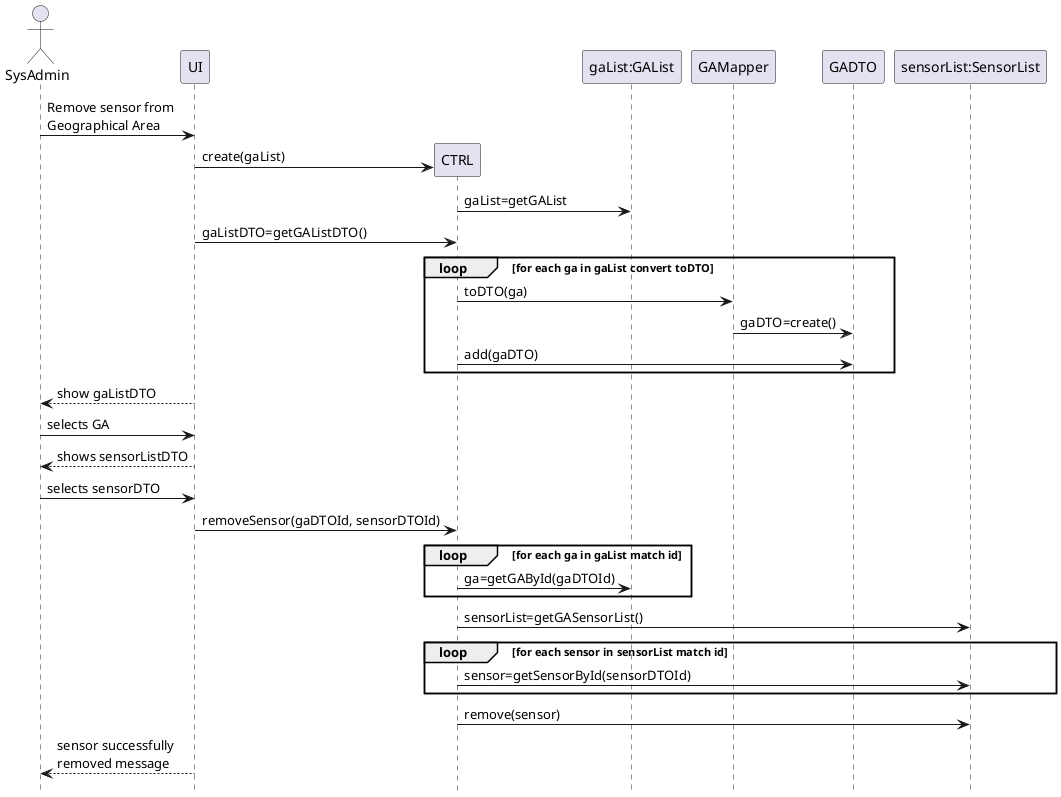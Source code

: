 @startuml



hidefootbox
actor SysAdmin
SysAdmin -> UI:  Remove sensor from \nGeographical Area
create UI
create CTRL
UI -> CTRL: create(gaList)
CTRL->"gaList:GAList": gaList=getGAList
UI->CTRL: gaListDTO=getGAListDTO()
loop for each ga in gaList convert toDTO
CTRL->GAMapper:toDTO(ga)
GAMapper->GADTO:gaDTO=create()
CTRL->GADTO:add(gaDTO)
end
SysAdmin<--UI: show gaListDTO
SysAdmin -> UI: selects GA

SysAdmin<--UI:shows sensorListDTO
SysAdmin->UI: selects sensorDTO
UI->CTRL: removeSensor(gaDTOId, sensorDTOId)
loop for each ga in gaList match id
CTRL->"gaList:GAList": ga=getGAById(gaDTOId)
end
CTRL->"sensorList:SensorList": sensorList=getGASensorList()

loop for each sensor in sensorList match id
CTRL->"sensorList:SensorList": sensor=getSensorById(sensorDTOId)
end
CTRL->"sensorList:SensorList":remove(sensor)
SysAdmin<--UI:sensor successfully \nremoved message
@enduml